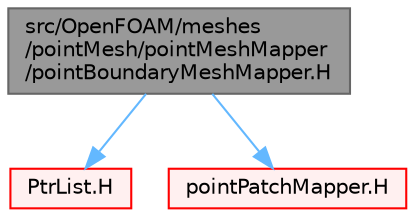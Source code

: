 digraph "src/OpenFOAM/meshes/pointMesh/pointMeshMapper/pointBoundaryMeshMapper.H"
{
 // LATEX_PDF_SIZE
  bgcolor="transparent";
  edge [fontname=Helvetica,fontsize=10,labelfontname=Helvetica,labelfontsize=10];
  node [fontname=Helvetica,fontsize=10,shape=box,height=0.2,width=0.4];
  Node1 [id="Node000001",label="src/OpenFOAM/meshes\l/pointMesh/pointMeshMapper\l/pointBoundaryMeshMapper.H",height=0.2,width=0.4,color="gray40", fillcolor="grey60", style="filled", fontcolor="black",tooltip=" "];
  Node1 -> Node2 [id="edge1_Node000001_Node000002",color="steelblue1",style="solid",tooltip=" "];
  Node2 [id="Node000002",label="PtrList.H",height=0.2,width=0.4,color="red", fillcolor="#FFF0F0", style="filled",URL="$PtrList_8H.html",tooltip=" "];
  Node1 -> Node99 [id="edge2_Node000001_Node000099",color="steelblue1",style="solid",tooltip=" "];
  Node99 [id="Node000099",label="pointPatchMapper.H",height=0.2,width=0.4,color="red", fillcolor="#FFF0F0", style="filled",URL="$pointPatchMapper_8H.html",tooltip=" "];
}

